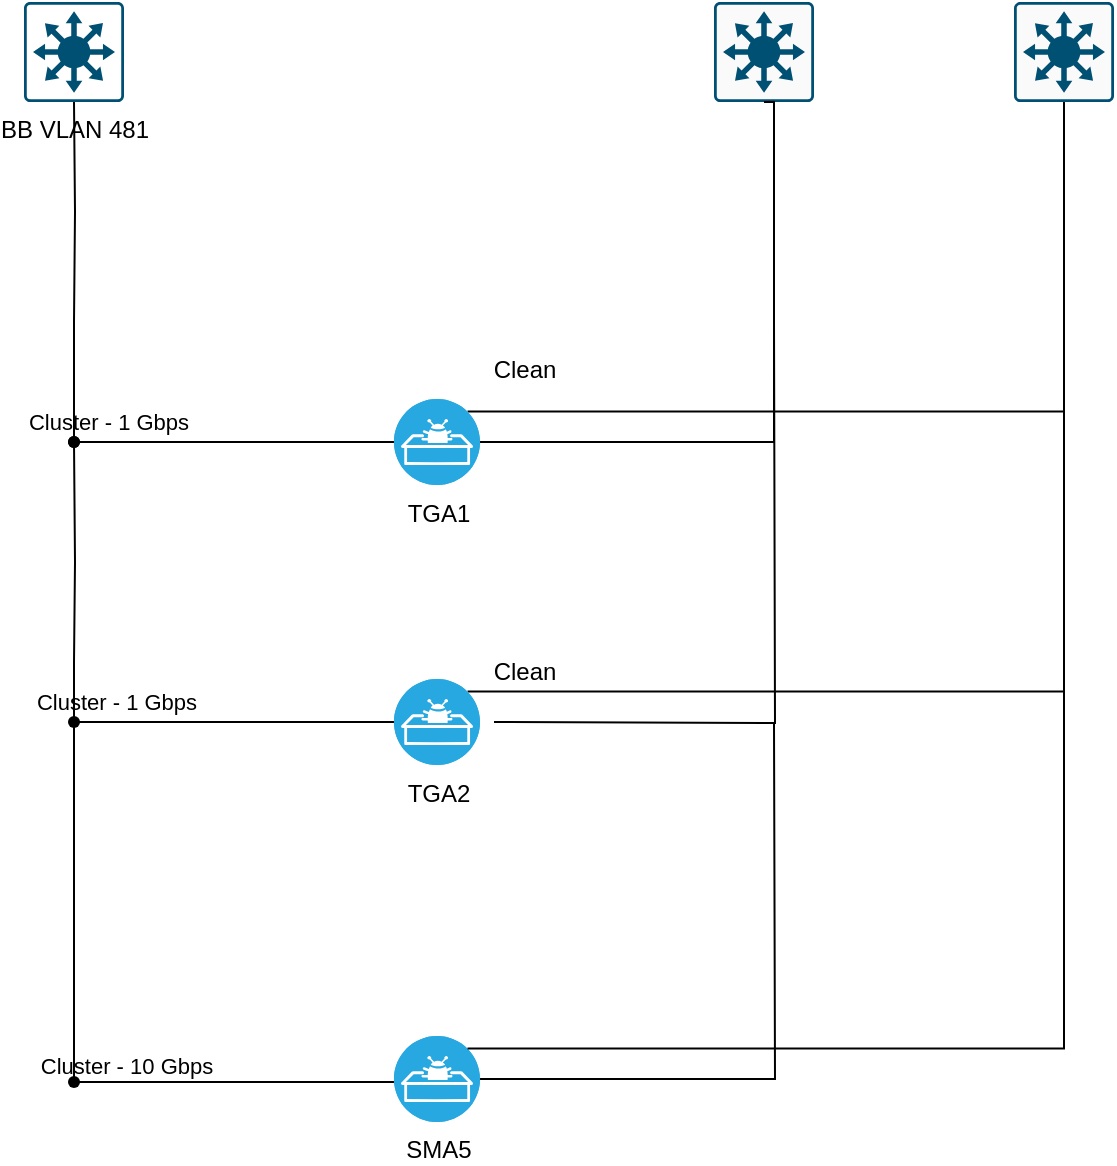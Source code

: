 <mxfile version="24.6.5" type="github">
  <diagram name="Page-1" id="tIi6XGk7Z42b94pc7ILP">
    <mxGraphModel dx="1306" dy="725" grid="1" gridSize="10" guides="1" tooltips="1" connect="1" arrows="1" fold="1" page="1" pageScale="1" pageWidth="1654" pageHeight="1169" math="0" shadow="0">
      <root>
        <mxCell id="0" />
        <mxCell id="1" parent="0" />
        <mxCell id="yGkd1davA27l-2CEh0l2-4" value="BB VLAN 481" style="sketch=0;points=[[0.015,0.015,0],[0.985,0.015,0],[0.985,0.985,0],[0.015,0.985,0],[0.25,0,0],[0.5,0,0],[0.75,0,0],[1,0.25,0],[1,0.5,0],[1,0.75,0],[0.75,1,0],[0.5,1,0],[0.25,1,0],[0,0.75,0],[0,0.5,0],[0,0.25,0]];verticalLabelPosition=bottom;html=1;verticalAlign=top;aspect=fixed;align=center;pointerEvents=1;shape=mxgraph.cisco19.rect;prIcon=l3_switch;fillColor=#ffffff;strokeColor=#005073;" parent="1" vertex="1">
          <mxGeometry x="255" y="140" width="50" height="50" as="geometry" />
        </mxCell>
        <mxCell id="yGkd1davA27l-2CEh0l2-73" style="edgeStyle=orthogonalEdgeStyle;shape=connector;rounded=0;orthogonalLoop=1;jettySize=auto;html=1;strokeColor=default;align=center;verticalAlign=middle;fontFamily=Helvetica;fontSize=11;fontColor=default;labelBackgroundColor=default;endArrow=none;endFill=0;" parent="1" source="yGkd1davA27l-2CEh0l2-76" target="yGkd1davA27l-2CEh0l2-77" edge="1">
          <mxGeometry relative="1" as="geometry" />
        </mxCell>
        <mxCell id="yGkd1davA27l-2CEh0l2-109" value="Cluster - 1 Gbps" style="edgeLabel;html=1;align=center;verticalAlign=middle;resizable=0;points=[];fontFamily=Helvetica;fontSize=11;fontColor=default;labelBackgroundColor=default;" parent="yGkd1davA27l-2CEh0l2-73" vertex="1" connectable="0">
          <mxGeometry x="0.659" y="-2" relative="1" as="geometry">
            <mxPoint x="-7" y="-8" as="offset" />
          </mxGeometry>
        </mxCell>
        <mxCell id="_9Xhn7tCBY5-UeczWf9N-5" style="edgeStyle=orthogonalEdgeStyle;rounded=0;orthogonalLoop=1;jettySize=auto;html=1;exitX=1;exitY=0.5;exitDx=0;exitDy=0;exitPerimeter=0;endArrow=none;endFill=0;" edge="1" parent="1">
          <mxGeometry relative="1" as="geometry">
            <mxPoint x="630" y="300" as="targetPoint" />
            <mxPoint x="490" y="500" as="sourcePoint" />
          </mxGeometry>
        </mxCell>
        <mxCell id="_9Xhn7tCBY5-UeczWf9N-10" style="edgeStyle=orthogonalEdgeStyle;rounded=0;orthogonalLoop=1;jettySize=auto;html=1;exitX=0.855;exitY=0.145;exitDx=0;exitDy=0;exitPerimeter=0;endArrow=none;endFill=0;entryX=0.5;entryY=1;entryDx=0;entryDy=0;entryPerimeter=0;" edge="1" parent="1" source="yGkd1davA27l-2CEh0l2-76" target="_9Xhn7tCBY5-UeczWf9N-8">
          <mxGeometry relative="1" as="geometry">
            <mxPoint x="780" y="280" as="targetPoint" />
          </mxGeometry>
        </mxCell>
        <mxCell id="yGkd1davA27l-2CEh0l2-76" value="TGA2" style="fillColor=#28A8E0;verticalLabelPosition=bottom;sketch=0;html=1;strokeColor=#ffffff;verticalAlign=top;align=center;points=[[0.145,0.145,0],[0.5,0,0],[0.855,0.145,0],[1,0.5,0],[0.855,0.855,0],[0.5,1,0],[0.145,0.855,0],[0,0.5,0]];pointerEvents=1;shape=mxgraph.cisco_safe.compositeIcon;bgIcon=ellipse;resIcon=mxgraph.cisco_safe.capability.malware_sandbox;" parent="1" vertex="1">
          <mxGeometry x="440" y="478.5" width="43" height="43" as="geometry" />
        </mxCell>
        <mxCell id="yGkd1davA27l-2CEh0l2-98" style="edgeStyle=orthogonalEdgeStyle;shape=connector;rounded=0;orthogonalLoop=1;jettySize=auto;html=1;strokeColor=default;align=center;verticalAlign=middle;fontFamily=Helvetica;fontSize=11;fontColor=default;labelBackgroundColor=default;endArrow=none;endFill=0;" parent="1" source="yGkd1davA27l-2CEh0l2-77" edge="1">
          <mxGeometry relative="1" as="geometry">
            <mxPoint x="280" y="470" as="targetPoint" />
          </mxGeometry>
        </mxCell>
        <mxCell id="yGkd1davA27l-2CEh0l2-77" value="" style="shape=waypoint;sketch=0;fillStyle=solid;size=6;pointerEvents=1;points=[];fillColor=none;resizable=0;rotatable=0;perimeter=centerPerimeter;snapToPoint=1;fontFamily=Helvetica;fontSize=11;fontColor=default;labelBackgroundColor=default;" parent="1" vertex="1">
          <mxGeometry x="270" y="490" width="20" height="20" as="geometry" />
        </mxCell>
        <mxCell id="yGkd1davA27l-2CEh0l2-97" style="edgeStyle=orthogonalEdgeStyle;shape=connector;rounded=0;orthogonalLoop=1;jettySize=auto;html=1;strokeColor=default;align=center;verticalAlign=middle;fontFamily=Helvetica;fontSize=11;fontColor=default;labelBackgroundColor=default;endArrow=none;endFill=0;" parent="1" target="yGkd1davA27l-2CEh0l2-77" edge="1">
          <mxGeometry relative="1" as="geometry">
            <mxPoint x="280" y="530" as="sourcePoint" />
          </mxGeometry>
        </mxCell>
        <mxCell id="yGkd1davA27l-2CEh0l2-104" style="edgeStyle=orthogonalEdgeStyle;shape=connector;rounded=0;orthogonalLoop=1;jettySize=auto;html=1;strokeColor=default;align=center;verticalAlign=middle;fontFamily=Helvetica;fontSize=11;fontColor=default;labelBackgroundColor=default;endArrow=none;endFill=0;" parent="1" edge="1">
          <mxGeometry relative="1" as="geometry">
            <mxPoint x="280" y="530" as="sourcePoint" />
            <mxPoint x="280" y="650" as="targetPoint" />
          </mxGeometry>
        </mxCell>
        <mxCell id="yGkd1davA27l-2CEh0l2-99" style="edgeStyle=orthogonalEdgeStyle;shape=connector;rounded=0;orthogonalLoop=1;jettySize=auto;html=1;strokeColor=default;align=center;verticalAlign=middle;fontFamily=Helvetica;fontSize=11;fontColor=default;labelBackgroundColor=default;endArrow=none;endFill=0;" parent="1" target="yGkd1davA27l-2CEh0l2-85" edge="1">
          <mxGeometry relative="1" as="geometry">
            <mxPoint x="280" y="470" as="sourcePoint" />
          </mxGeometry>
        </mxCell>
        <mxCell id="yGkd1davA27l-2CEh0l2-81" value="Cluster - 1 Gbps" style="edgeStyle=orthogonalEdgeStyle;shape=connector;rounded=0;orthogonalLoop=1;jettySize=auto;html=1;strokeColor=default;align=center;verticalAlign=middle;fontFamily=Helvetica;fontSize=11;fontColor=default;labelBackgroundColor=default;endArrow=none;endFill=0;" parent="1" source="yGkd1davA27l-2CEh0l2-83" target="yGkd1davA27l-2CEh0l2-85" edge="1">
          <mxGeometry x="0.79" y="-10" relative="1" as="geometry">
            <Array as="points">
              <mxPoint x="322" y="360" />
              <mxPoint x="280" y="360" />
            </Array>
            <mxPoint as="offset" />
          </mxGeometry>
        </mxCell>
        <mxCell id="_9Xhn7tCBY5-UeczWf9N-7" style="edgeStyle=orthogonalEdgeStyle;rounded=0;orthogonalLoop=1;jettySize=auto;html=1;exitX=0.855;exitY=0.145;exitDx=0;exitDy=0;exitPerimeter=0;entryX=0.5;entryY=1;entryDx=0;entryDy=0;entryPerimeter=0;endArrow=none;endFill=0;" edge="1" parent="1" source="yGkd1davA27l-2CEh0l2-83" target="_9Xhn7tCBY5-UeczWf9N-8">
          <mxGeometry relative="1" as="geometry">
            <mxPoint x="780" y="200" as="targetPoint" />
          </mxGeometry>
        </mxCell>
        <mxCell id="yGkd1davA27l-2CEh0l2-83" value="TGA1" style="fillColor=#28A8E0;verticalLabelPosition=bottom;sketch=0;html=1;strokeColor=#ffffff;verticalAlign=top;align=center;points=[[0.145,0.145,0],[0.5,0,0],[0.855,0.145,0],[1,0.5,0],[0.855,0.855,0],[0.5,1,0],[0.145,0.855,0],[0,0.5,0]];pointerEvents=1;shape=mxgraph.cisco_safe.compositeIcon;bgIcon=ellipse;resIcon=mxgraph.cisco_safe.capability.malware_sandbox;" parent="1" vertex="1">
          <mxGeometry x="440" y="338.5" width="43" height="43" as="geometry" />
        </mxCell>
        <mxCell id="yGkd1davA27l-2CEh0l2-101" style="edgeStyle=orthogonalEdgeStyle;shape=connector;rounded=0;orthogonalLoop=1;jettySize=auto;html=1;strokeColor=default;align=center;verticalAlign=middle;fontFamily=Helvetica;fontSize=11;fontColor=default;labelBackgroundColor=default;endArrow=none;endFill=0;" parent="1" source="yGkd1davA27l-2CEh0l2-84" edge="1">
          <mxGeometry relative="1" as="geometry">
            <mxPoint x="280" y="300" as="targetPoint" />
          </mxGeometry>
        </mxCell>
        <mxCell id="yGkd1davA27l-2CEh0l2-84" value="" style="shape=waypoint;sketch=0;fillStyle=solid;size=6;pointerEvents=1;points=[];fillColor=none;resizable=0;rotatable=0;perimeter=centerPerimeter;snapToPoint=1;fontFamily=Helvetica;fontSize=11;fontColor=default;labelBackgroundColor=default;" parent="1" vertex="1">
          <mxGeometry x="270" y="350" width="20" height="20" as="geometry" />
        </mxCell>
        <mxCell id="yGkd1davA27l-2CEh0l2-85" value="" style="shape=waypoint;sketch=0;fillStyle=solid;size=6;pointerEvents=1;points=[];fillColor=none;resizable=0;rotatable=0;perimeter=centerPerimeter;snapToPoint=1;fontFamily=Helvetica;fontSize=11;fontColor=default;labelBackgroundColor=default;" parent="1" vertex="1">
          <mxGeometry x="270" y="350" width="20" height="20" as="geometry" />
        </mxCell>
        <mxCell id="yGkd1davA27l-2CEh0l2-103" style="edgeStyle=orthogonalEdgeStyle;shape=connector;rounded=0;orthogonalLoop=1;jettySize=auto;html=1;strokeColor=default;align=center;verticalAlign=middle;fontFamily=Helvetica;fontSize=11;fontColor=default;labelBackgroundColor=default;endArrow=none;endFill=0;" parent="1" target="yGkd1davA27l-2CEh0l2-4" edge="1">
          <mxGeometry relative="1" as="geometry">
            <mxPoint x="280" y="300" as="sourcePoint" />
          </mxGeometry>
        </mxCell>
        <mxCell id="yGkd1davA27l-2CEh0l2-87" style="edgeStyle=orthogonalEdgeStyle;shape=connector;rounded=0;orthogonalLoop=1;jettySize=auto;html=1;strokeColor=default;align=center;verticalAlign=middle;fontFamily=Helvetica;fontSize=11;fontColor=default;labelBackgroundColor=default;endArrow=none;endFill=0;" parent="1" source="yGkd1davA27l-2CEh0l2-90" target="yGkd1davA27l-2CEh0l2-91" edge="1">
          <mxGeometry relative="1" as="geometry">
            <Array as="points">
              <mxPoint x="390" y="680" />
              <mxPoint x="390" y="680" />
            </Array>
          </mxGeometry>
        </mxCell>
        <mxCell id="yGkd1davA27l-2CEh0l2-112" value="Cluster - 10 Gbps" style="edgeLabel;html=1;align=center;verticalAlign=middle;resizable=0;points=[];fontFamily=Helvetica;fontSize=11;fontColor=default;labelBackgroundColor=default;" parent="yGkd1davA27l-2CEh0l2-87" vertex="1" connectable="0">
          <mxGeometry x="-0.174" relative="1" as="geometry">
            <mxPoint x="-68" y="-8" as="offset" />
          </mxGeometry>
        </mxCell>
        <mxCell id="_9Xhn7tCBY5-UeczWf9N-6" style="edgeStyle=orthogonalEdgeStyle;rounded=0;orthogonalLoop=1;jettySize=auto;html=1;exitX=1;exitY=0.5;exitDx=0;exitDy=0;exitPerimeter=0;endArrow=none;endFill=0;" edge="1" parent="1" source="yGkd1davA27l-2CEh0l2-90">
          <mxGeometry relative="1" as="geometry">
            <mxPoint x="630" y="500" as="targetPoint" />
          </mxGeometry>
        </mxCell>
        <mxCell id="yGkd1davA27l-2CEh0l2-90" value="SMA5" style="fillColor=#28A8E0;verticalLabelPosition=bottom;sketch=0;html=1;strokeColor=#ffffff;verticalAlign=top;align=center;points=[[0.145,0.145,0],[0.5,0,0],[0.855,0.145,0],[1,0.5,0],[0.855,0.855,0],[0.5,1,0],[0.145,0.855,0],[0,0.5,0]];pointerEvents=1;shape=mxgraph.cisco_safe.compositeIcon;bgIcon=ellipse;resIcon=mxgraph.cisco_safe.capability.malware_sandbox;" parent="1" vertex="1">
          <mxGeometry x="440" y="657" width="43" height="43" as="geometry" />
        </mxCell>
        <mxCell id="yGkd1davA27l-2CEh0l2-91" value="" style="shape=waypoint;sketch=0;fillStyle=solid;size=6;pointerEvents=1;points=[];fillColor=none;resizable=0;rotatable=0;perimeter=centerPerimeter;snapToPoint=1;fontFamily=Helvetica;fontSize=11;fontColor=default;labelBackgroundColor=default;" parent="1" vertex="1">
          <mxGeometry x="270" y="670" width="20" height="20" as="geometry" />
        </mxCell>
        <mxCell id="yGkd1davA27l-2CEh0l2-94" style="edgeStyle=orthogonalEdgeStyle;shape=connector;rounded=0;orthogonalLoop=1;jettySize=auto;html=1;strokeColor=default;align=center;verticalAlign=middle;fontFamily=Helvetica;fontSize=11;fontColor=default;labelBackgroundColor=default;endArrow=none;endFill=0;" parent="1" target="yGkd1davA27l-2CEh0l2-91" edge="1">
          <mxGeometry relative="1" as="geometry">
            <mxPoint x="280" y="650" as="sourcePoint" />
          </mxGeometry>
        </mxCell>
        <mxCell id="yGkd1davA27l-2CEh0l2-114" value="" style="sketch=0;points=[[0.015,0.015,0],[0.985,0.015,0],[0.985,0.985,0],[0.015,0.985,0],[0.25,0,0],[0.5,0,0],[0.75,0,0],[1,0.25,0],[1,0.5,0],[1,0.75,0],[0.75,1,0],[0.5,1,0],[0.25,1,0],[0,0.75,0],[0,0.5,0],[0,0.25,0]];verticalLabelPosition=bottom;html=1;verticalAlign=top;aspect=fixed;align=center;pointerEvents=1;shape=mxgraph.cisco19.rect;prIcon=l3_switch;fillColor=#FAFAFA;strokeColor=#005073;fontFamily=Helvetica;fontSize=11;fontColor=default;labelBackgroundColor=default;" parent="1" vertex="1">
          <mxGeometry x="600" y="140" width="50" height="50" as="geometry" />
        </mxCell>
        <mxCell id="_9Xhn7tCBY5-UeczWf9N-4" style="edgeStyle=orthogonalEdgeStyle;rounded=0;orthogonalLoop=1;jettySize=auto;html=1;exitX=1;exitY=0.5;exitDx=0;exitDy=0;exitPerimeter=0;entryX=0.5;entryY=1;entryDx=0;entryDy=0;entryPerimeter=0;strokeWidth=1;endArrow=none;endFill=0;" edge="1" parent="1" source="yGkd1davA27l-2CEh0l2-83" target="yGkd1davA27l-2CEh0l2-114">
          <mxGeometry relative="1" as="geometry">
            <Array as="points">
              <mxPoint x="630" y="360" />
              <mxPoint x="630" y="190" />
            </Array>
          </mxGeometry>
        </mxCell>
        <mxCell id="_9Xhn7tCBY5-UeczWf9N-8" value="" style="sketch=0;points=[[0.015,0.015,0],[0.985,0.015,0],[0.985,0.985,0],[0.015,0.985,0],[0.25,0,0],[0.5,0,0],[0.75,0,0],[1,0.25,0],[1,0.5,0],[1,0.75,0],[0.75,1,0],[0.5,1,0],[0.25,1,0],[0,0.75,0],[0,0.5,0],[0,0.25,0]];verticalLabelPosition=bottom;html=1;verticalAlign=top;aspect=fixed;align=center;pointerEvents=1;shape=mxgraph.cisco19.rect;prIcon=l3_switch;fillColor=#FAFAFA;strokeColor=#005073;fontFamily=Helvetica;fontSize=11;fontColor=default;labelBackgroundColor=default;" vertex="1" parent="1">
          <mxGeometry x="750" y="140" width="50" height="50" as="geometry" />
        </mxCell>
        <mxCell id="_9Xhn7tCBY5-UeczWf9N-9" value="Clean" style="text;html=1;align=center;verticalAlign=middle;resizable=0;points=[];autosize=1;strokeColor=none;fillColor=none;" vertex="1" parent="1">
          <mxGeometry x="480" y="308.5" width="50" height="30" as="geometry" />
        </mxCell>
        <mxCell id="_9Xhn7tCBY5-UeczWf9N-12" value="Clean" style="text;html=1;align=center;verticalAlign=middle;resizable=0;points=[];autosize=1;strokeColor=none;fillColor=none;" vertex="1" parent="1">
          <mxGeometry x="480" y="460" width="50" height="30" as="geometry" />
        </mxCell>
        <mxCell id="_9Xhn7tCBY5-UeczWf9N-13" style="edgeStyle=orthogonalEdgeStyle;rounded=0;orthogonalLoop=1;jettySize=auto;html=1;exitX=0.855;exitY=0.145;exitDx=0;exitDy=0;exitPerimeter=0;entryX=0.5;entryY=1;entryDx=0;entryDy=0;entryPerimeter=0;endArrow=none;endFill=0;" edge="1" parent="1" source="yGkd1davA27l-2CEh0l2-90" target="_9Xhn7tCBY5-UeczWf9N-8">
          <mxGeometry relative="1" as="geometry" />
        </mxCell>
      </root>
    </mxGraphModel>
  </diagram>
</mxfile>
